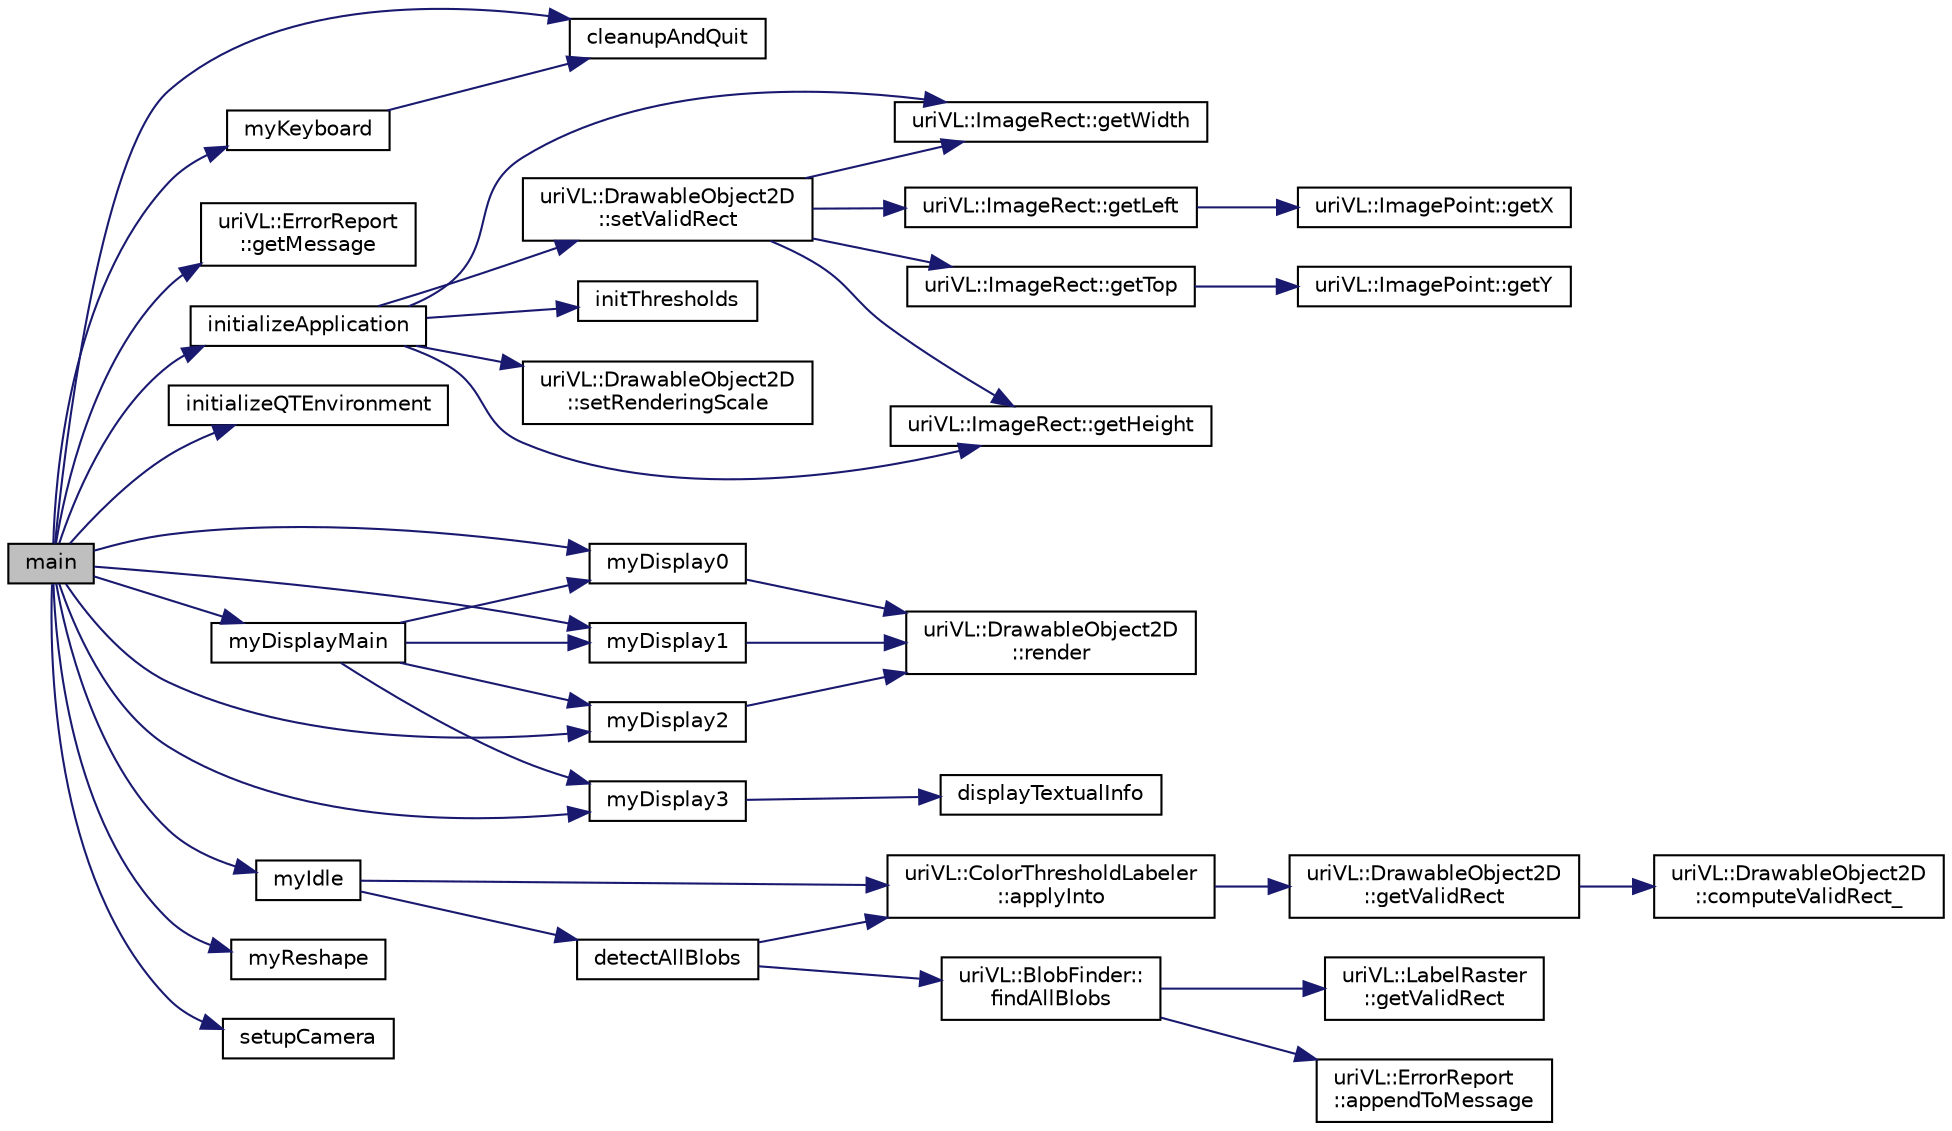 digraph "main"
{
  edge [fontname="Helvetica",fontsize="10",labelfontname="Helvetica",labelfontsize="10"];
  node [fontname="Helvetica",fontsize="10",shape=record];
  rankdir="LR";
  Node1 [label="main",height=0.2,width=0.4,color="black", fillcolor="grey75", style="filled", fontcolor="black"];
  Node1 -> Node2 [color="midnightblue",fontsize="10",style="solid",fontname="Helvetica"];
  Node2 [label="cleanupAndQuit",height=0.2,width=0.4,color="black", fillcolor="white", style="filled",URL="$main__movieFilling_8cpp.html#ab5774c0c168c63ad4c75e9bf6f09e72b"];
  Node1 -> Node3 [color="midnightblue",fontsize="10",style="solid",fontname="Helvetica"];
  Node3 [label="uriVL::ErrorReport\l::getMessage",height=0.2,width=0.4,color="black", fillcolor="white", style="filled",URL="$classuriVL_1_1ErrorReport.html#ab0e9a629dc8d1342f8c6078e5d5b2a1d",tooltip="When you call this, you&#39;re responsible for delete[]&#39;ing the returned pointer. "];
  Node1 -> Node4 [color="midnightblue",fontsize="10",style="solid",fontname="Helvetica"];
  Node4 [label="initializeApplication",height=0.2,width=0.4,color="black", fillcolor="white", style="filled",URL="$main__movieFilling_8cpp.html#a3d1373464c870b47f73affe85f6e21c0"];
  Node4 -> Node5 [color="midnightblue",fontsize="10",style="solid",fontname="Helvetica"];
  Node5 [label="uriVL::ImageRect::getHeight",height=0.2,width=0.4,color="black", fillcolor="white", style="filled",URL="$classuriVL_1_1ImageRect.html#aa757d85ab5d5230bc0ca53f5960e14f3",tooltip="Returns the height of the rectangle. "];
  Node4 -> Node6 [color="midnightblue",fontsize="10",style="solid",fontname="Helvetica"];
  Node6 [label="uriVL::ImageRect::getWidth",height=0.2,width=0.4,color="black", fillcolor="white", style="filled",URL="$classuriVL_1_1ImageRect.html#a1081dc6f638b33ebf30d0a43d51289ef",tooltip="Returns the width of the rectangle. "];
  Node4 -> Node7 [color="midnightblue",fontsize="10",style="solid",fontname="Helvetica"];
  Node7 [label="initThresholds",height=0.2,width=0.4,color="black", fillcolor="white", style="filled",URL="$main__movieFilling_8cpp.html#a0088adf459c1c2a354d6f6444a9a288c"];
  Node4 -> Node8 [color="midnightblue",fontsize="10",style="solid",fontname="Helvetica"];
  Node8 [label="uriVL::DrawableObject2D\l::setRenderingScale",height=0.2,width=0.4,color="black", fillcolor="white", style="filled",URL="$classuriVL_1_1DrawableObject2D.html#acfa7793e58dce0be22f1e2fb93182073",tooltip="Sets a uniform scale at which this object should be rendered. "];
  Node4 -> Node9 [color="midnightblue",fontsize="10",style="solid",fontname="Helvetica"];
  Node9 [label="uriVL::DrawableObject2D\l::setValidRect",height=0.2,width=0.4,color="black", fillcolor="white", style="filled",URL="$classuriVL_1_1DrawableObject2D.html#ac59493b368737b7b52eae441ecdbc95b",tooltip="Sets a new valid data rectangle for the drawable object. "];
  Node9 -> Node10 [color="midnightblue",fontsize="10",style="solid",fontname="Helvetica"];
  Node10 [label="uriVL::ImageRect::getLeft",height=0.2,width=0.4,color="black", fillcolor="white", style="filled",URL="$classuriVL_1_1ImageRect.html#a38bd531df6bd6c4892bca1a690feda13",tooltip="Returns the minimum x coordinate of the rectangle. "];
  Node10 -> Node11 [color="midnightblue",fontsize="10",style="solid",fontname="Helvetica"];
  Node11 [label="uriVL::ImagePoint::getX",height=0.2,width=0.4,color="black", fillcolor="white", style="filled",URL="$classuriVL_1_1ImagePoint.html#a4845eb34e164c8dffd9b366cf61f3f5b",tooltip="Returns the point&#39;s x coordinate. "];
  Node9 -> Node12 [color="midnightblue",fontsize="10",style="solid",fontname="Helvetica"];
  Node12 [label="uriVL::ImageRect::getTop",height=0.2,width=0.4,color="black", fillcolor="white", style="filled",URL="$classuriVL_1_1ImageRect.html#a2715b0a7b291354fd839a95ece0e0aba",tooltip="Returns the minimum y coordinate of the rectangle. "];
  Node12 -> Node13 [color="midnightblue",fontsize="10",style="solid",fontname="Helvetica"];
  Node13 [label="uriVL::ImagePoint::getY",height=0.2,width=0.4,color="black", fillcolor="white", style="filled",URL="$classuriVL_1_1ImagePoint.html#a4edda1ad5b1f3b39db3ac200dfddf016",tooltip="Returns the point&#39;s y coordinate. "];
  Node9 -> Node6 [color="midnightblue",fontsize="10",style="solid",fontname="Helvetica"];
  Node9 -> Node5 [color="midnightblue",fontsize="10",style="solid",fontname="Helvetica"];
  Node1 -> Node14 [color="midnightblue",fontsize="10",style="solid",fontname="Helvetica"];
  Node14 [label="initializeQTEnvironment",height=0.2,width=0.4,color="black", fillcolor="white", style="filled",URL="$main__movieFilling_8cpp.html#a0672b041b5eec1b80073dbb043e6b625"];
  Node1 -> Node15 [color="midnightblue",fontsize="10",style="solid",fontname="Helvetica"];
  Node15 [label="myDisplay0",height=0.2,width=0.4,color="black", fillcolor="white", style="filled",URL="$main__movieFilling_8cpp.html#a203e370232115e0fd93fae4a255d9d7d"];
  Node15 -> Node16 [color="midnightblue",fontsize="10",style="solid",fontname="Helvetica"];
  Node16 [label="uriVL::DrawableObject2D\l::render",height=0.2,width=0.4,color="black", fillcolor="white", style="filled",URL="$classuriVL_1_1DrawableObject2D.html#ac8e503cfade891e7ac2a25467cb7d24a",tooltip="Renders the object at the default depth and (0, 0) location. "];
  Node1 -> Node17 [color="midnightblue",fontsize="10",style="solid",fontname="Helvetica"];
  Node17 [label="myDisplay1",height=0.2,width=0.4,color="black", fillcolor="white", style="filled",URL="$main__movieFilling_8cpp.html#a7af0867a250b60f1375c843341bc40b6"];
  Node17 -> Node16 [color="midnightblue",fontsize="10",style="solid",fontname="Helvetica"];
  Node1 -> Node18 [color="midnightblue",fontsize="10",style="solid",fontname="Helvetica"];
  Node18 [label="myDisplay2",height=0.2,width=0.4,color="black", fillcolor="white", style="filled",URL="$main__movieFilling_8cpp.html#a77634c375a18c94063bc5f225fdd2c6b"];
  Node18 -> Node16 [color="midnightblue",fontsize="10",style="solid",fontname="Helvetica"];
  Node1 -> Node19 [color="midnightblue",fontsize="10",style="solid",fontname="Helvetica"];
  Node19 [label="myDisplay3",height=0.2,width=0.4,color="black", fillcolor="white", style="filled",URL="$main__movieFilling_8cpp.html#aefcbd7b72ee22e422927277f895f0d06"];
  Node19 -> Node20 [color="midnightblue",fontsize="10",style="solid",fontname="Helvetica"];
  Node20 [label="displayTextualInfo",height=0.2,width=0.4,color="black", fillcolor="white", style="filled",URL="$main__movieFilling_8cpp.html#a602cd13567c55f669f78edbd6a3d7477"];
  Node1 -> Node21 [color="midnightblue",fontsize="10",style="solid",fontname="Helvetica"];
  Node21 [label="myDisplayMain",height=0.2,width=0.4,color="black", fillcolor="white", style="filled",URL="$main__movieFilling_8cpp.html#af86ee6d7809b6842c4e285d141d718a7"];
  Node21 -> Node15 [color="midnightblue",fontsize="10",style="solid",fontname="Helvetica"];
  Node21 -> Node17 [color="midnightblue",fontsize="10",style="solid",fontname="Helvetica"];
  Node21 -> Node18 [color="midnightblue",fontsize="10",style="solid",fontname="Helvetica"];
  Node21 -> Node19 [color="midnightblue",fontsize="10",style="solid",fontname="Helvetica"];
  Node1 -> Node22 [color="midnightblue",fontsize="10",style="solid",fontname="Helvetica"];
  Node22 [label="myIdle",height=0.2,width=0.4,color="black", fillcolor="white", style="filled",URL="$main__movieFilling_8cpp.html#a8b6b5874f18eb288af28f2ea8dc37afd"];
  Node22 -> Node23 [color="midnightblue",fontsize="10",style="solid",fontname="Helvetica"];
  Node23 [label="uriVL::ColorThresholdLabeler\l::applyInto",height=0.2,width=0.4,color="black", fillcolor="white", style="filled",URL="$classuriVL_1_1ColorThresholdLabeler.html#a5f65b75faba5f01be9d09363e248de8c",tooltip="Applies this operator to an image, returns the result as a LabelRaster. "];
  Node23 -> Node24 [color="midnightblue",fontsize="10",style="solid",fontname="Helvetica"];
  Node24 [label="uriVL::DrawableObject2D\l::getValidRect",height=0.2,width=0.4,color="black", fillcolor="white", style="filled",URL="$classuriVL_1_1DrawableObject2D.html#ad654c2c5da02b3b20298c3eef4153874",tooltip="Returns the object&#39;s valid data rectangle. "];
  Node24 -> Node25 [color="midnightblue",fontsize="10",style="solid",fontname="Helvetica"];
  Node25 [label="uriVL::DrawableObject2D\l::computeValidRect_",height=0.2,width=0.4,color="black", fillcolor="white", style="filled",URL="$classuriVL_1_1DrawableObject2D.html#a9eb135fd212d80a8fbc3caa7e242d9dd",tooltip="Calculates the object&#39;s valid box. "];
  Node22 -> Node26 [color="midnightblue",fontsize="10",style="solid",fontname="Helvetica"];
  Node26 [label="detectAllBlobs",height=0.2,width=0.4,color="black", fillcolor="white", style="filled",URL="$main__movieFilling_8cpp.html#a7e7d1972d7d427496999e3ea8f293e2c"];
  Node26 -> Node23 [color="midnightblue",fontsize="10",style="solid",fontname="Helvetica"];
  Node26 -> Node27 [color="midnightblue",fontsize="10",style="solid",fontname="Helvetica"];
  Node27 [label="uriVL::BlobFinder::\lfindAllBlobs",height=0.2,width=0.4,color="black", fillcolor="white", style="filled",URL="$classuriVL_1_1BlobFinder.html#a7404aa90e173beb8b83136ba46485db7",tooltip="Detect all the blobs in the input label raster from a list of target indices. "];
  Node27 -> Node28 [color="midnightblue",fontsize="10",style="solid",fontname="Helvetica"];
  Node28 [label="uriVL::LabelRaster\l::getValidRect",height=0.2,width=0.4,color="black", fillcolor="white", style="filled",URL="$classuriVL_1_1LabelRaster.html#af9c034eafd1e2c27e80a4143aa2f22d3",tooltip="Returns the label raster&#39;s valid data rectangle. "];
  Node27 -> Node29 [color="midnightblue",fontsize="10",style="solid",fontname="Helvetica"];
  Node29 [label="uriVL::ErrorReport\l::appendToMessage",height=0.2,width=0.4,color="black", fillcolor="white", style="filled",URL="$classuriVL_1_1ErrorReport.html#a65100d12091947d1df26c38f48058569",tooltip="Appends a string to the error message. "];
  Node1 -> Node30 [color="midnightblue",fontsize="10",style="solid",fontname="Helvetica"];
  Node30 [label="myKeyboard",height=0.2,width=0.4,color="black", fillcolor="white", style="filled",URL="$main__movieFilling_8cpp.html#a2380242ef771b5a0d59cce4a680dc9df"];
  Node30 -> Node2 [color="midnightblue",fontsize="10",style="solid",fontname="Helvetica"];
  Node1 -> Node31 [color="midnightblue",fontsize="10",style="solid",fontname="Helvetica"];
  Node31 [label="myReshape",height=0.2,width=0.4,color="black", fillcolor="white", style="filled",URL="$main__movieFilling_8cpp.html#ae659bda7aa3ae9f52f7fed05f3c900fb"];
  Node1 -> Node32 [color="midnightblue",fontsize="10",style="solid",fontname="Helvetica"];
  Node32 [label="setupCamera",height=0.2,width=0.4,color="black", fillcolor="white", style="filled",URL="$main__movieFilling_8cpp.html#a7e2fded224cb360a372043955fe84a59"];
}
